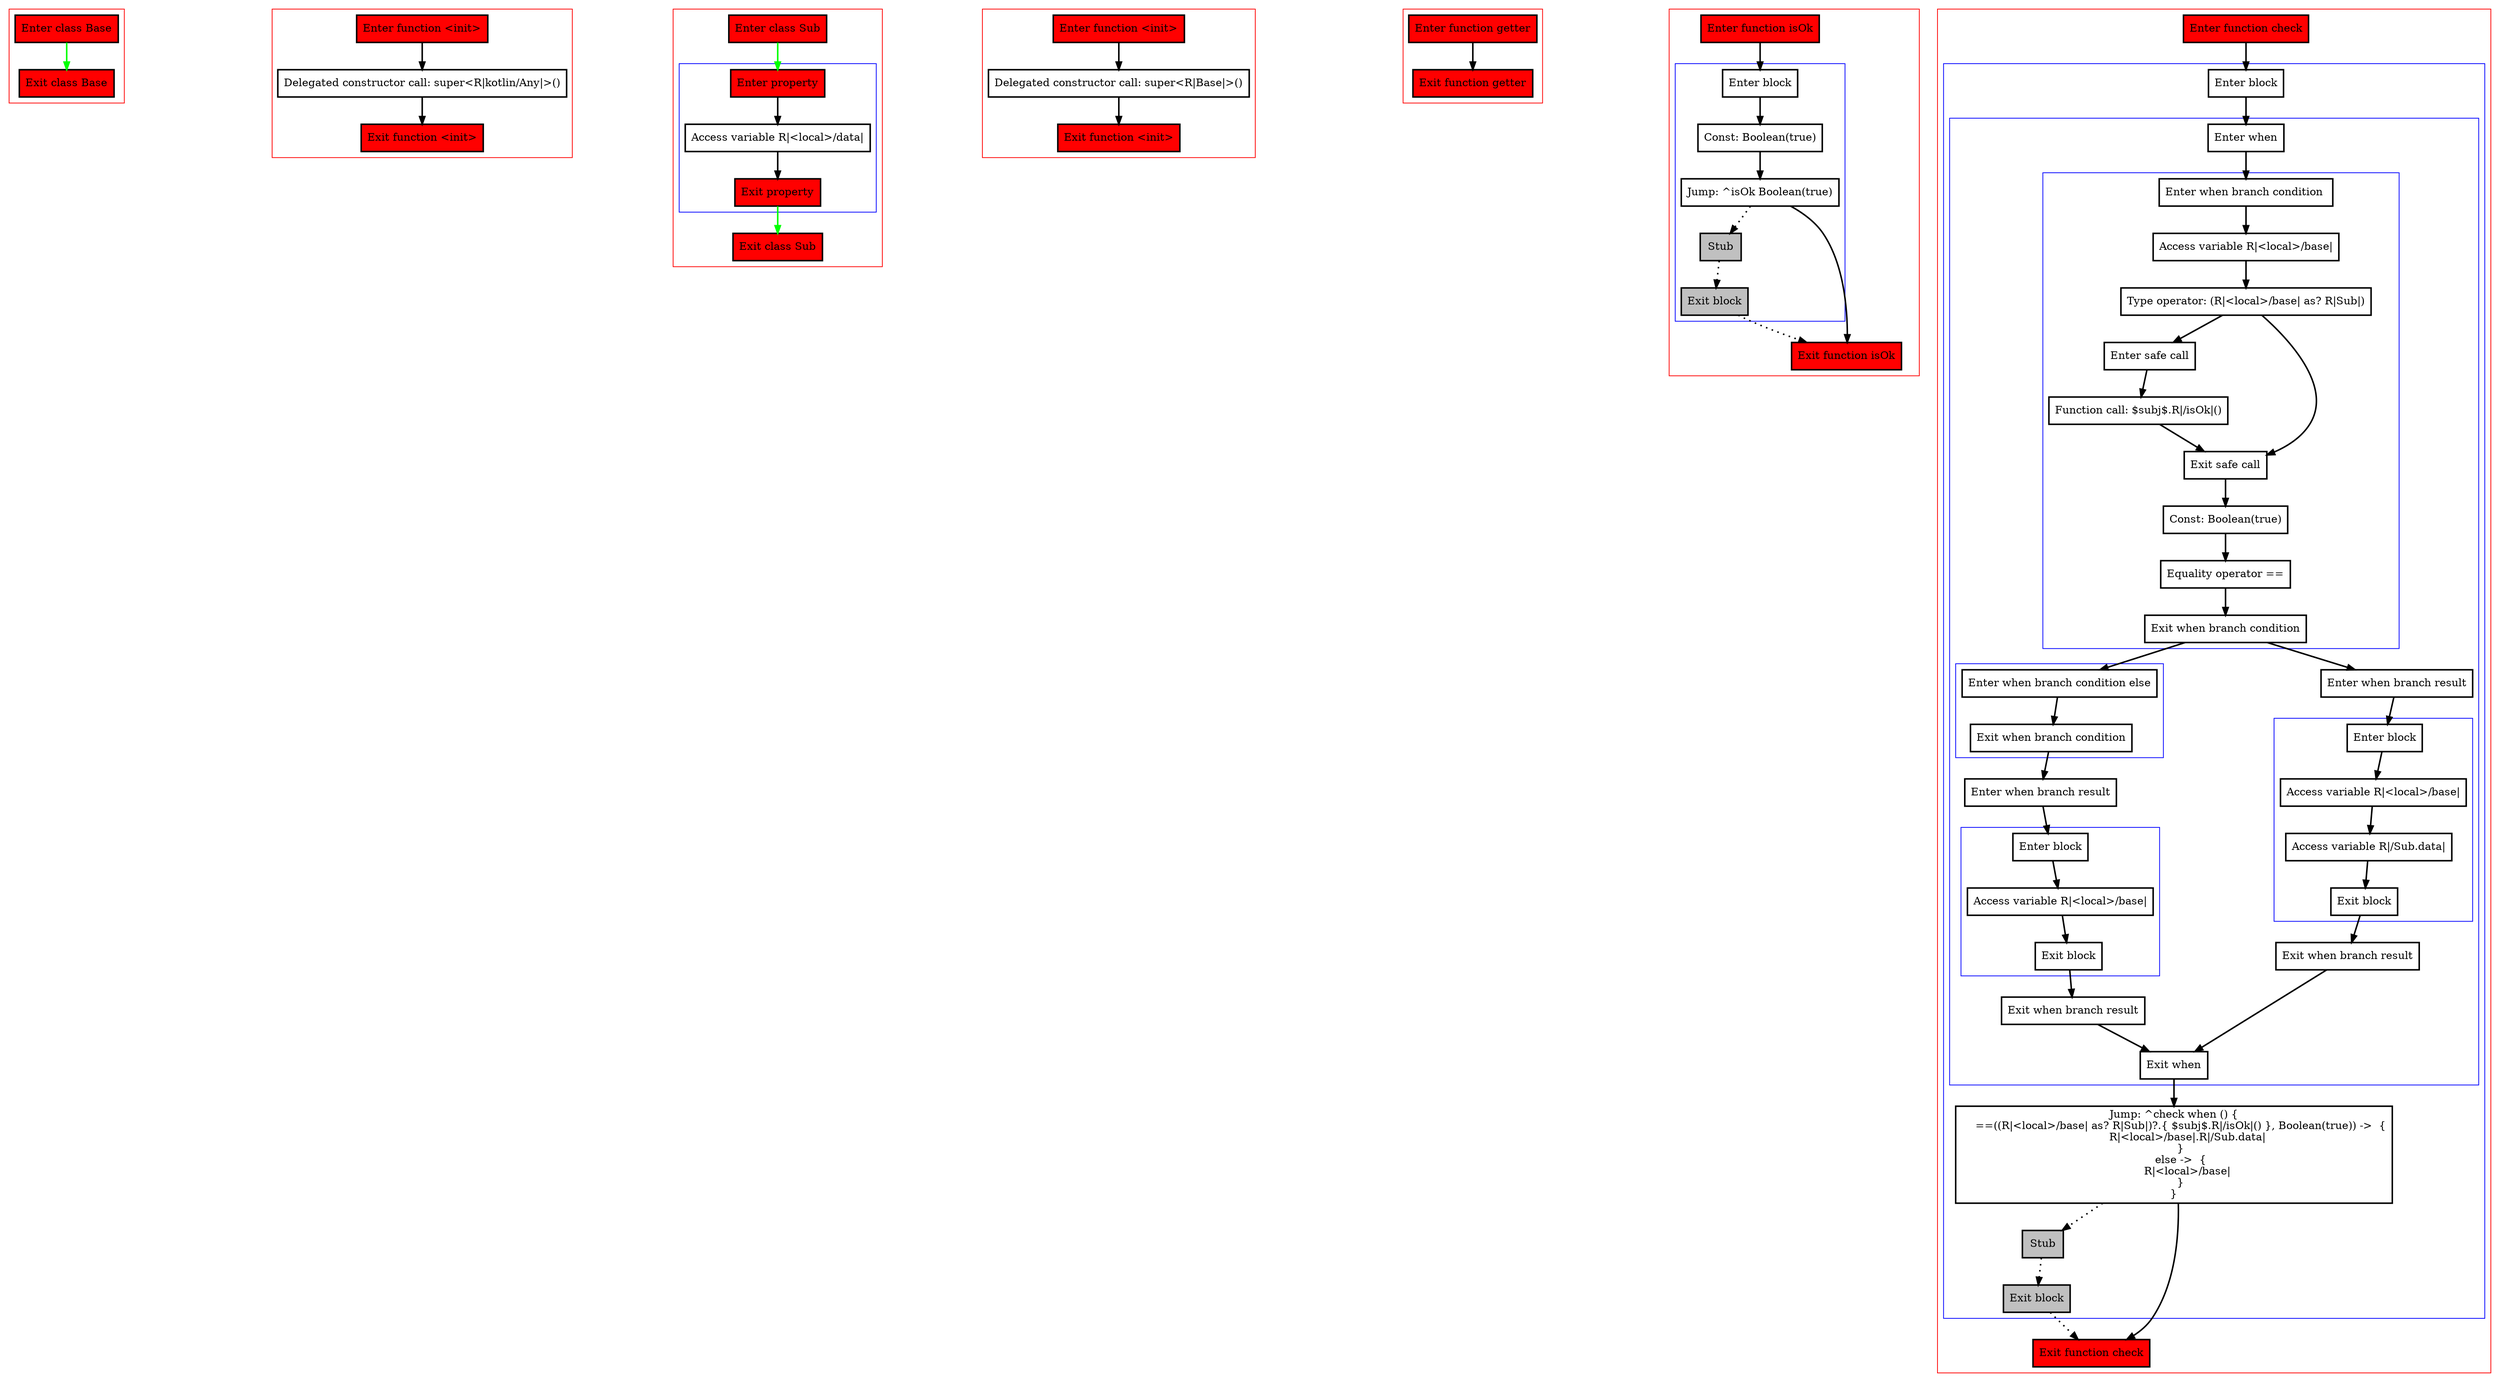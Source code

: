 digraph functionCallBound_kt {
    graph [nodesep=3]
    node [shape=box penwidth=2]
    edge [penwidth=2]

    subgraph cluster_0 {
        color=red
        0 [label="Enter class Base" style="filled" fillcolor=red];
        1 [label="Exit class Base" style="filled" fillcolor=red];
    }
    0 -> {1} [color=green];

    subgraph cluster_1 {
        color=red
        2 [label="Enter function <init>" style="filled" fillcolor=red];
        3 [label="Delegated constructor call: super<R|kotlin/Any|>()"];
        4 [label="Exit function <init>" style="filled" fillcolor=red];
    }
    2 -> {3};
    3 -> {4};

    subgraph cluster_2 {
        color=red
        5 [label="Enter class Sub" style="filled" fillcolor=red];
        subgraph cluster_3 {
            color=blue
            7 [label="Enter property" style="filled" fillcolor=red];
            8 [label="Access variable R|<local>/data|"];
            9 [label="Exit property" style="filled" fillcolor=red];
        }
        6 [label="Exit class Sub" style="filled" fillcolor=red];
    }
    5 -> {7} [color=green];
    7 -> {8};
    8 -> {9};
    9 -> {6} [color=green];

    subgraph cluster_4 {
        color=red
        10 [label="Enter function <init>" style="filled" fillcolor=red];
        11 [label="Delegated constructor call: super<R|Base|>()"];
        12 [label="Exit function <init>" style="filled" fillcolor=red];
    }
    10 -> {11};
    11 -> {12};

    subgraph cluster_5 {
        color=red
        13 [label="Enter function getter" style="filled" fillcolor=red];
        14 [label="Exit function getter" style="filled" fillcolor=red];
    }
    13 -> {14};

    subgraph cluster_6 {
        color=red
        15 [label="Enter function isOk" style="filled" fillcolor=red];
        subgraph cluster_7 {
            color=blue
            16 [label="Enter block"];
            17 [label="Const: Boolean(true)"];
            18 [label="Jump: ^isOk Boolean(true)"];
            19 [label="Stub" style="filled" fillcolor=gray];
            20 [label="Exit block" style="filled" fillcolor=gray];
        }
        21 [label="Exit function isOk" style="filled" fillcolor=red];
    }
    15 -> {16};
    16 -> {17};
    17 -> {18};
    18 -> {21};
    18 -> {19} [style=dotted];
    19 -> {20} [style=dotted];
    20 -> {21} [style=dotted];

    subgraph cluster_8 {
        color=red
        22 [label="Enter function check" style="filled" fillcolor=red];
        subgraph cluster_9 {
            color=blue
            23 [label="Enter block"];
            subgraph cluster_10 {
                color=blue
                24 [label="Enter when"];
                subgraph cluster_11 {
                    color=blue
                    25 [label="Enter when branch condition "];
                    26 [label="Access variable R|<local>/base|"];
                    27 [label="Type operator: (R|<local>/base| as? R|Sub|)"];
                    28 [label="Enter safe call"];
                    29 [label="Function call: $subj$.R|/isOk|()"];
                    30 [label="Exit safe call"];
                    31 [label="Const: Boolean(true)"];
                    32 [label="Equality operator =="];
                    33 [label="Exit when branch condition"];
                }
                subgraph cluster_12 {
                    color=blue
                    34 [label="Enter when branch condition else"];
                    35 [label="Exit when branch condition"];
                }
                36 [label="Enter when branch result"];
                subgraph cluster_13 {
                    color=blue
                    37 [label="Enter block"];
                    38 [label="Access variable R|<local>/base|"];
                    39 [label="Exit block"];
                }
                40 [label="Exit when branch result"];
                41 [label="Enter when branch result"];
                subgraph cluster_14 {
                    color=blue
                    42 [label="Enter block"];
                    43 [label="Access variable R|<local>/base|"];
                    44 [label="Access variable R|/Sub.data|"];
                    45 [label="Exit block"];
                }
                46 [label="Exit when branch result"];
                47 [label="Exit when"];
            }
            48 [label="Jump: ^check when () {
    ==((R|<local>/base| as? R|Sub|)?.{ $subj$.R|/isOk|() }, Boolean(true)) ->  {
        R|<local>/base|.R|/Sub.data|
    }
    else ->  {
        R|<local>/base|
    }
}
"];
            49 [label="Stub" style="filled" fillcolor=gray];
            50 [label="Exit block" style="filled" fillcolor=gray];
        }
        51 [label="Exit function check" style="filled" fillcolor=red];
    }
    22 -> {23};
    23 -> {24};
    24 -> {25};
    25 -> {26};
    26 -> {27};
    27 -> {28 30};
    28 -> {29};
    29 -> {30};
    30 -> {31};
    31 -> {32};
    32 -> {33};
    33 -> {41 34};
    34 -> {35};
    35 -> {36};
    36 -> {37};
    37 -> {38};
    38 -> {39};
    39 -> {40};
    40 -> {47};
    41 -> {42};
    42 -> {43};
    43 -> {44};
    44 -> {45};
    45 -> {46};
    46 -> {47};
    47 -> {48};
    48 -> {51};
    48 -> {49} [style=dotted];
    49 -> {50} [style=dotted];
    50 -> {51} [style=dotted];

}

